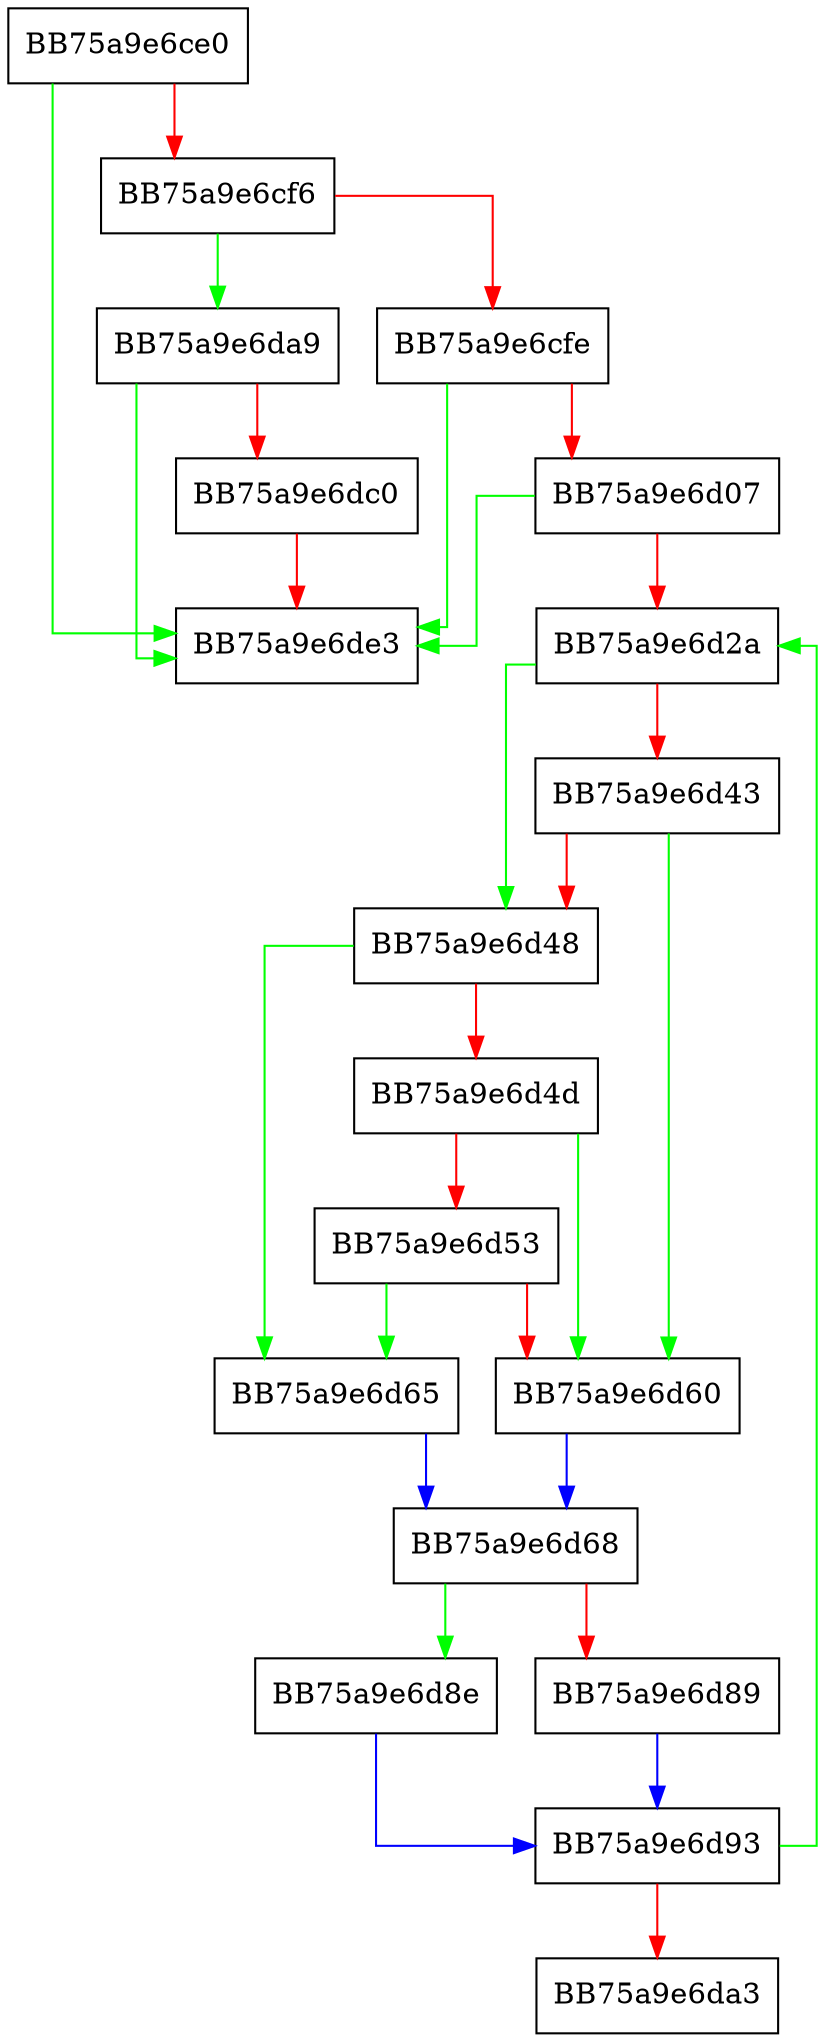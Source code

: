 digraph MpCommonUtilsMcGenControlCallbackV2 {
  node [shape="box"];
  graph [splines=ortho];
  BB75a9e6ce0 -> BB75a9e6de3 [color="green"];
  BB75a9e6ce0 -> BB75a9e6cf6 [color="red"];
  BB75a9e6cf6 -> BB75a9e6da9 [color="green"];
  BB75a9e6cf6 -> BB75a9e6cfe [color="red"];
  BB75a9e6cfe -> BB75a9e6de3 [color="green"];
  BB75a9e6cfe -> BB75a9e6d07 [color="red"];
  BB75a9e6d07 -> BB75a9e6de3 [color="green"];
  BB75a9e6d07 -> BB75a9e6d2a [color="red"];
  BB75a9e6d2a -> BB75a9e6d48 [color="green"];
  BB75a9e6d2a -> BB75a9e6d43 [color="red"];
  BB75a9e6d43 -> BB75a9e6d60 [color="green"];
  BB75a9e6d43 -> BB75a9e6d48 [color="red"];
  BB75a9e6d48 -> BB75a9e6d65 [color="green"];
  BB75a9e6d48 -> BB75a9e6d4d [color="red"];
  BB75a9e6d4d -> BB75a9e6d60 [color="green"];
  BB75a9e6d4d -> BB75a9e6d53 [color="red"];
  BB75a9e6d53 -> BB75a9e6d65 [color="green"];
  BB75a9e6d53 -> BB75a9e6d60 [color="red"];
  BB75a9e6d60 -> BB75a9e6d68 [color="blue"];
  BB75a9e6d65 -> BB75a9e6d68 [color="blue"];
  BB75a9e6d68 -> BB75a9e6d8e [color="green"];
  BB75a9e6d68 -> BB75a9e6d89 [color="red"];
  BB75a9e6d89 -> BB75a9e6d93 [color="blue"];
  BB75a9e6d8e -> BB75a9e6d93 [color="blue"];
  BB75a9e6d93 -> BB75a9e6d2a [color="green"];
  BB75a9e6d93 -> BB75a9e6da3 [color="red"];
  BB75a9e6da9 -> BB75a9e6de3 [color="green"];
  BB75a9e6da9 -> BB75a9e6dc0 [color="red"];
  BB75a9e6dc0 -> BB75a9e6de3 [color="red"];
}